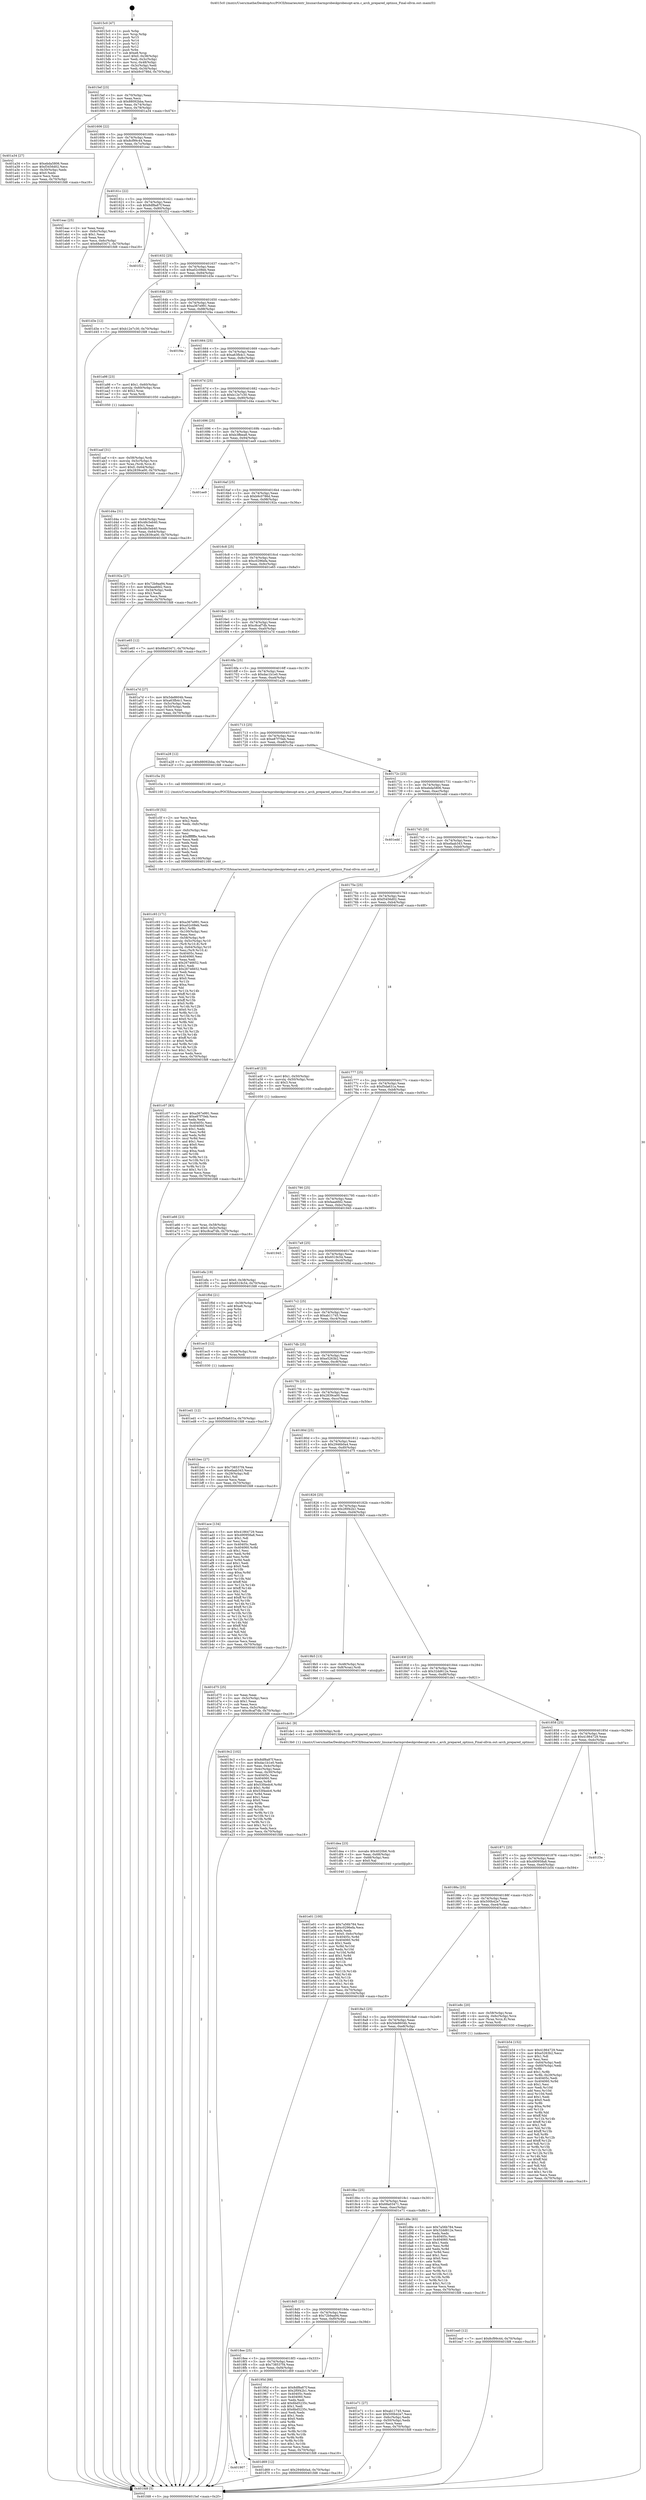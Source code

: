 digraph "0x4015c0" {
  label = "0x4015c0 (/mnt/c/Users/mathe/Desktop/tcc/POCII/binaries/extr_linuxarcharmprobeskprobesopt-arm.c_arch_prepared_optinsn_Final-ollvm.out::main(0))"
  labelloc = "t"
  node[shape=record]

  Entry [label="",width=0.3,height=0.3,shape=circle,fillcolor=black,style=filled]
  "0x4015ef" [label="{
     0x4015ef [23]\l
     | [instrs]\l
     &nbsp;&nbsp;0x4015ef \<+3\>: mov -0x70(%rbp),%eax\l
     &nbsp;&nbsp;0x4015f2 \<+2\>: mov %eax,%ecx\l
     &nbsp;&nbsp;0x4015f4 \<+6\>: sub $0x88092bba,%ecx\l
     &nbsp;&nbsp;0x4015fa \<+3\>: mov %eax,-0x74(%rbp)\l
     &nbsp;&nbsp;0x4015fd \<+3\>: mov %ecx,-0x78(%rbp)\l
     &nbsp;&nbsp;0x401600 \<+6\>: je 0000000000401a34 \<main+0x474\>\l
  }"]
  "0x401a34" [label="{
     0x401a34 [27]\l
     | [instrs]\l
     &nbsp;&nbsp;0x401a34 \<+5\>: mov $0xebda5806,%eax\l
     &nbsp;&nbsp;0x401a39 \<+5\>: mov $0xf3456d02,%ecx\l
     &nbsp;&nbsp;0x401a3e \<+3\>: mov -0x30(%rbp),%edx\l
     &nbsp;&nbsp;0x401a41 \<+3\>: cmp $0x0,%edx\l
     &nbsp;&nbsp;0x401a44 \<+3\>: cmove %ecx,%eax\l
     &nbsp;&nbsp;0x401a47 \<+3\>: mov %eax,-0x70(%rbp)\l
     &nbsp;&nbsp;0x401a4a \<+5\>: jmp 0000000000401fd8 \<main+0xa18\>\l
  }"]
  "0x401606" [label="{
     0x401606 [22]\l
     | [instrs]\l
     &nbsp;&nbsp;0x401606 \<+5\>: jmp 000000000040160b \<main+0x4b\>\l
     &nbsp;&nbsp;0x40160b \<+3\>: mov -0x74(%rbp),%eax\l
     &nbsp;&nbsp;0x40160e \<+5\>: sub $0x8cf99c44,%eax\l
     &nbsp;&nbsp;0x401613 \<+3\>: mov %eax,-0x7c(%rbp)\l
     &nbsp;&nbsp;0x401616 \<+6\>: je 0000000000401eac \<main+0x8ec\>\l
  }"]
  Exit [label="",width=0.3,height=0.3,shape=circle,fillcolor=black,style=filled,peripheries=2]
  "0x401eac" [label="{
     0x401eac [25]\l
     | [instrs]\l
     &nbsp;&nbsp;0x401eac \<+2\>: xor %eax,%eax\l
     &nbsp;&nbsp;0x401eae \<+3\>: mov -0x6c(%rbp),%ecx\l
     &nbsp;&nbsp;0x401eb1 \<+3\>: sub $0x1,%eax\l
     &nbsp;&nbsp;0x401eb4 \<+2\>: sub %eax,%ecx\l
     &nbsp;&nbsp;0x401eb6 \<+3\>: mov %ecx,-0x6c(%rbp)\l
     &nbsp;&nbsp;0x401eb9 \<+7\>: movl $0x68a03471,-0x70(%rbp)\l
     &nbsp;&nbsp;0x401ec0 \<+5\>: jmp 0000000000401fd8 \<main+0xa18\>\l
  }"]
  "0x40161c" [label="{
     0x40161c [22]\l
     | [instrs]\l
     &nbsp;&nbsp;0x40161c \<+5\>: jmp 0000000000401621 \<main+0x61\>\l
     &nbsp;&nbsp;0x401621 \<+3\>: mov -0x74(%rbp),%eax\l
     &nbsp;&nbsp;0x401624 \<+5\>: sub $0x8df8a87f,%eax\l
     &nbsp;&nbsp;0x401629 \<+3\>: mov %eax,-0x80(%rbp)\l
     &nbsp;&nbsp;0x40162c \<+6\>: je 0000000000401f22 \<main+0x962\>\l
  }"]
  "0x401ed1" [label="{
     0x401ed1 [12]\l
     | [instrs]\l
     &nbsp;&nbsp;0x401ed1 \<+7\>: movl $0xf5da631a,-0x70(%rbp)\l
     &nbsp;&nbsp;0x401ed8 \<+5\>: jmp 0000000000401fd8 \<main+0xa18\>\l
  }"]
  "0x401f22" [label="{
     0x401f22\l
  }", style=dashed]
  "0x401632" [label="{
     0x401632 [25]\l
     | [instrs]\l
     &nbsp;&nbsp;0x401632 \<+5\>: jmp 0000000000401637 \<main+0x77\>\l
     &nbsp;&nbsp;0x401637 \<+3\>: mov -0x74(%rbp),%eax\l
     &nbsp;&nbsp;0x40163a \<+5\>: sub $0xa02c08eb,%eax\l
     &nbsp;&nbsp;0x40163f \<+6\>: mov %eax,-0x84(%rbp)\l
     &nbsp;&nbsp;0x401645 \<+6\>: je 0000000000401d3e \<main+0x77e\>\l
  }"]
  "0x401ea0" [label="{
     0x401ea0 [12]\l
     | [instrs]\l
     &nbsp;&nbsp;0x401ea0 \<+7\>: movl $0x8cf99c44,-0x70(%rbp)\l
     &nbsp;&nbsp;0x401ea7 \<+5\>: jmp 0000000000401fd8 \<main+0xa18\>\l
  }"]
  "0x401d3e" [label="{
     0x401d3e [12]\l
     | [instrs]\l
     &nbsp;&nbsp;0x401d3e \<+7\>: movl $0xb12e7c30,-0x70(%rbp)\l
     &nbsp;&nbsp;0x401d45 \<+5\>: jmp 0000000000401fd8 \<main+0xa18\>\l
  }"]
  "0x40164b" [label="{
     0x40164b [25]\l
     | [instrs]\l
     &nbsp;&nbsp;0x40164b \<+5\>: jmp 0000000000401650 \<main+0x90\>\l
     &nbsp;&nbsp;0x401650 \<+3\>: mov -0x74(%rbp),%eax\l
     &nbsp;&nbsp;0x401653 \<+5\>: sub $0xa367e991,%eax\l
     &nbsp;&nbsp;0x401658 \<+6\>: mov %eax,-0x88(%rbp)\l
     &nbsp;&nbsp;0x40165e \<+6\>: je 0000000000401f4a \<main+0x98a\>\l
  }"]
  "0x401e01" [label="{
     0x401e01 [100]\l
     | [instrs]\l
     &nbsp;&nbsp;0x401e01 \<+5\>: mov $0x7a56b784,%esi\l
     &nbsp;&nbsp;0x401e06 \<+5\>: mov $0xc0296efa,%ecx\l
     &nbsp;&nbsp;0x401e0b \<+2\>: xor %edx,%edx\l
     &nbsp;&nbsp;0x401e0d \<+7\>: movl $0x0,-0x6c(%rbp)\l
     &nbsp;&nbsp;0x401e14 \<+8\>: mov 0x40405c,%r8d\l
     &nbsp;&nbsp;0x401e1c \<+8\>: mov 0x404060,%r9d\l
     &nbsp;&nbsp;0x401e24 \<+3\>: sub $0x1,%edx\l
     &nbsp;&nbsp;0x401e27 \<+3\>: mov %r8d,%r10d\l
     &nbsp;&nbsp;0x401e2a \<+3\>: add %edx,%r10d\l
     &nbsp;&nbsp;0x401e2d \<+4\>: imul %r10d,%r8d\l
     &nbsp;&nbsp;0x401e31 \<+4\>: and $0x1,%r8d\l
     &nbsp;&nbsp;0x401e35 \<+4\>: cmp $0x0,%r8d\l
     &nbsp;&nbsp;0x401e39 \<+4\>: sete %r11b\l
     &nbsp;&nbsp;0x401e3d \<+4\>: cmp $0xa,%r9d\l
     &nbsp;&nbsp;0x401e41 \<+3\>: setl %bl\l
     &nbsp;&nbsp;0x401e44 \<+3\>: mov %r11b,%r14b\l
     &nbsp;&nbsp;0x401e47 \<+3\>: and %bl,%r14b\l
     &nbsp;&nbsp;0x401e4a \<+3\>: xor %bl,%r11b\l
     &nbsp;&nbsp;0x401e4d \<+3\>: or %r11b,%r14b\l
     &nbsp;&nbsp;0x401e50 \<+4\>: test $0x1,%r14b\l
     &nbsp;&nbsp;0x401e54 \<+3\>: cmovne %ecx,%esi\l
     &nbsp;&nbsp;0x401e57 \<+3\>: mov %esi,-0x70(%rbp)\l
     &nbsp;&nbsp;0x401e5a \<+6\>: mov %eax,-0x104(%rbp)\l
     &nbsp;&nbsp;0x401e60 \<+5\>: jmp 0000000000401fd8 \<main+0xa18\>\l
  }"]
  "0x401f4a" [label="{
     0x401f4a\l
  }", style=dashed]
  "0x401664" [label="{
     0x401664 [25]\l
     | [instrs]\l
     &nbsp;&nbsp;0x401664 \<+5\>: jmp 0000000000401669 \<main+0xa9\>\l
     &nbsp;&nbsp;0x401669 \<+3\>: mov -0x74(%rbp),%eax\l
     &nbsp;&nbsp;0x40166c \<+5\>: sub $0xa63fb4c1,%eax\l
     &nbsp;&nbsp;0x401671 \<+6\>: mov %eax,-0x8c(%rbp)\l
     &nbsp;&nbsp;0x401677 \<+6\>: je 0000000000401a98 \<main+0x4d8\>\l
  }"]
  "0x401dea" [label="{
     0x401dea [23]\l
     | [instrs]\l
     &nbsp;&nbsp;0x401dea \<+10\>: movabs $0x4020b6,%rdi\l
     &nbsp;&nbsp;0x401df4 \<+3\>: mov %eax,-0x68(%rbp)\l
     &nbsp;&nbsp;0x401df7 \<+3\>: mov -0x68(%rbp),%esi\l
     &nbsp;&nbsp;0x401dfa \<+2\>: mov $0x0,%al\l
     &nbsp;&nbsp;0x401dfc \<+5\>: call 0000000000401040 \<printf@plt\>\l
     | [calls]\l
     &nbsp;&nbsp;0x401040 \{1\} (unknown)\l
  }"]
  "0x401a98" [label="{
     0x401a98 [23]\l
     | [instrs]\l
     &nbsp;&nbsp;0x401a98 \<+7\>: movl $0x1,-0x60(%rbp)\l
     &nbsp;&nbsp;0x401a9f \<+4\>: movslq -0x60(%rbp),%rax\l
     &nbsp;&nbsp;0x401aa3 \<+4\>: shl $0x2,%rax\l
     &nbsp;&nbsp;0x401aa7 \<+3\>: mov %rax,%rdi\l
     &nbsp;&nbsp;0x401aaa \<+5\>: call 0000000000401050 \<malloc@plt\>\l
     | [calls]\l
     &nbsp;&nbsp;0x401050 \{1\} (unknown)\l
  }"]
  "0x40167d" [label="{
     0x40167d [25]\l
     | [instrs]\l
     &nbsp;&nbsp;0x40167d \<+5\>: jmp 0000000000401682 \<main+0xc2\>\l
     &nbsp;&nbsp;0x401682 \<+3\>: mov -0x74(%rbp),%eax\l
     &nbsp;&nbsp;0x401685 \<+5\>: sub $0xb12e7c30,%eax\l
     &nbsp;&nbsp;0x40168a \<+6\>: mov %eax,-0x90(%rbp)\l
     &nbsp;&nbsp;0x401690 \<+6\>: je 0000000000401d4a \<main+0x78a\>\l
  }"]
  "0x401907" [label="{
     0x401907\l
  }", style=dashed]
  "0x401d4a" [label="{
     0x401d4a [31]\l
     | [instrs]\l
     &nbsp;&nbsp;0x401d4a \<+3\>: mov -0x64(%rbp),%eax\l
     &nbsp;&nbsp;0x401d4d \<+5\>: add $0x48c5eb40,%eax\l
     &nbsp;&nbsp;0x401d52 \<+3\>: add $0x1,%eax\l
     &nbsp;&nbsp;0x401d55 \<+5\>: sub $0x48c5eb40,%eax\l
     &nbsp;&nbsp;0x401d5a \<+3\>: mov %eax,-0x64(%rbp)\l
     &nbsp;&nbsp;0x401d5d \<+7\>: movl $0x2839ca00,-0x70(%rbp)\l
     &nbsp;&nbsp;0x401d64 \<+5\>: jmp 0000000000401fd8 \<main+0xa18\>\l
  }"]
  "0x401696" [label="{
     0x401696 [25]\l
     | [instrs]\l
     &nbsp;&nbsp;0x401696 \<+5\>: jmp 000000000040169b \<main+0xdb\>\l
     &nbsp;&nbsp;0x40169b \<+3\>: mov -0x74(%rbp),%eax\l
     &nbsp;&nbsp;0x40169e \<+5\>: sub $0xb3ffeea6,%eax\l
     &nbsp;&nbsp;0x4016a3 \<+6\>: mov %eax,-0x94(%rbp)\l
     &nbsp;&nbsp;0x4016a9 \<+6\>: je 0000000000401ee9 \<main+0x929\>\l
  }"]
  "0x401d69" [label="{
     0x401d69 [12]\l
     | [instrs]\l
     &nbsp;&nbsp;0x401d69 \<+7\>: movl $0x2946b0a4,-0x70(%rbp)\l
     &nbsp;&nbsp;0x401d70 \<+5\>: jmp 0000000000401fd8 \<main+0xa18\>\l
  }"]
  "0x401ee9" [label="{
     0x401ee9\l
  }", style=dashed]
  "0x4016af" [label="{
     0x4016af [25]\l
     | [instrs]\l
     &nbsp;&nbsp;0x4016af \<+5\>: jmp 00000000004016b4 \<main+0xf4\>\l
     &nbsp;&nbsp;0x4016b4 \<+3\>: mov -0x74(%rbp),%eax\l
     &nbsp;&nbsp;0x4016b7 \<+5\>: sub $0xb9c0786d,%eax\l
     &nbsp;&nbsp;0x4016bc \<+6\>: mov %eax,-0x98(%rbp)\l
     &nbsp;&nbsp;0x4016c2 \<+6\>: je 000000000040192a \<main+0x36a\>\l
  }"]
  "0x401c93" [label="{
     0x401c93 [171]\l
     | [instrs]\l
     &nbsp;&nbsp;0x401c93 \<+5\>: mov $0xa367e991,%ecx\l
     &nbsp;&nbsp;0x401c98 \<+5\>: mov $0xa02c08eb,%edx\l
     &nbsp;&nbsp;0x401c9d \<+3\>: mov $0x1,%r8b\l
     &nbsp;&nbsp;0x401ca0 \<+6\>: mov -0x100(%rbp),%esi\l
     &nbsp;&nbsp;0x401ca6 \<+3\>: imul %eax,%esi\l
     &nbsp;&nbsp;0x401ca9 \<+4\>: mov -0x58(%rbp),%r9\l
     &nbsp;&nbsp;0x401cad \<+4\>: movslq -0x5c(%rbp),%r10\l
     &nbsp;&nbsp;0x401cb1 \<+4\>: mov (%r9,%r10,8),%r9\l
     &nbsp;&nbsp;0x401cb5 \<+4\>: movslq -0x64(%rbp),%r10\l
     &nbsp;&nbsp;0x401cb9 \<+4\>: mov %esi,(%r9,%r10,4)\l
     &nbsp;&nbsp;0x401cbd \<+7\>: mov 0x40405c,%eax\l
     &nbsp;&nbsp;0x401cc4 \<+7\>: mov 0x404060,%esi\l
     &nbsp;&nbsp;0x401ccb \<+2\>: mov %eax,%edi\l
     &nbsp;&nbsp;0x401ccd \<+6\>: sub $0x26746652,%edi\l
     &nbsp;&nbsp;0x401cd3 \<+3\>: sub $0x1,%edi\l
     &nbsp;&nbsp;0x401cd6 \<+6\>: add $0x26746652,%edi\l
     &nbsp;&nbsp;0x401cdc \<+3\>: imul %edi,%eax\l
     &nbsp;&nbsp;0x401cdf \<+3\>: and $0x1,%eax\l
     &nbsp;&nbsp;0x401ce2 \<+3\>: cmp $0x0,%eax\l
     &nbsp;&nbsp;0x401ce5 \<+4\>: sete %r11b\l
     &nbsp;&nbsp;0x401ce9 \<+3\>: cmp $0xa,%esi\l
     &nbsp;&nbsp;0x401cec \<+3\>: setl %bl\l
     &nbsp;&nbsp;0x401cef \<+3\>: mov %r11b,%r14b\l
     &nbsp;&nbsp;0x401cf2 \<+4\>: xor $0xff,%r14b\l
     &nbsp;&nbsp;0x401cf6 \<+3\>: mov %bl,%r15b\l
     &nbsp;&nbsp;0x401cf9 \<+4\>: xor $0xff,%r15b\l
     &nbsp;&nbsp;0x401cfd \<+4\>: xor $0x0,%r8b\l
     &nbsp;&nbsp;0x401d01 \<+3\>: mov %r14b,%r12b\l
     &nbsp;&nbsp;0x401d04 \<+4\>: and $0x0,%r12b\l
     &nbsp;&nbsp;0x401d08 \<+3\>: and %r8b,%r11b\l
     &nbsp;&nbsp;0x401d0b \<+3\>: mov %r15b,%r13b\l
     &nbsp;&nbsp;0x401d0e \<+4\>: and $0x0,%r13b\l
     &nbsp;&nbsp;0x401d12 \<+3\>: and %r8b,%bl\l
     &nbsp;&nbsp;0x401d15 \<+3\>: or %r11b,%r12b\l
     &nbsp;&nbsp;0x401d18 \<+3\>: or %bl,%r13b\l
     &nbsp;&nbsp;0x401d1b \<+3\>: xor %r13b,%r12b\l
     &nbsp;&nbsp;0x401d1e \<+3\>: or %r15b,%r14b\l
     &nbsp;&nbsp;0x401d21 \<+4\>: xor $0xff,%r14b\l
     &nbsp;&nbsp;0x401d25 \<+4\>: or $0x0,%r8b\l
     &nbsp;&nbsp;0x401d29 \<+3\>: and %r8b,%r14b\l
     &nbsp;&nbsp;0x401d2c \<+3\>: or %r14b,%r12b\l
     &nbsp;&nbsp;0x401d2f \<+4\>: test $0x1,%r12b\l
     &nbsp;&nbsp;0x401d33 \<+3\>: cmovne %edx,%ecx\l
     &nbsp;&nbsp;0x401d36 \<+3\>: mov %ecx,-0x70(%rbp)\l
     &nbsp;&nbsp;0x401d39 \<+5\>: jmp 0000000000401fd8 \<main+0xa18\>\l
  }"]
  "0x40192a" [label="{
     0x40192a [27]\l
     | [instrs]\l
     &nbsp;&nbsp;0x40192a \<+5\>: mov $0x72b9aa94,%eax\l
     &nbsp;&nbsp;0x40192f \<+5\>: mov $0xfaaa6fd2,%ecx\l
     &nbsp;&nbsp;0x401934 \<+3\>: mov -0x34(%rbp),%edx\l
     &nbsp;&nbsp;0x401937 \<+3\>: cmp $0x2,%edx\l
     &nbsp;&nbsp;0x40193a \<+3\>: cmovne %ecx,%eax\l
     &nbsp;&nbsp;0x40193d \<+3\>: mov %eax,-0x70(%rbp)\l
     &nbsp;&nbsp;0x401940 \<+5\>: jmp 0000000000401fd8 \<main+0xa18\>\l
  }"]
  "0x4016c8" [label="{
     0x4016c8 [25]\l
     | [instrs]\l
     &nbsp;&nbsp;0x4016c8 \<+5\>: jmp 00000000004016cd \<main+0x10d\>\l
     &nbsp;&nbsp;0x4016cd \<+3\>: mov -0x74(%rbp),%eax\l
     &nbsp;&nbsp;0x4016d0 \<+5\>: sub $0xc0296efa,%eax\l
     &nbsp;&nbsp;0x4016d5 \<+6\>: mov %eax,-0x9c(%rbp)\l
     &nbsp;&nbsp;0x4016db \<+6\>: je 0000000000401e65 \<main+0x8a5\>\l
  }"]
  "0x401fd8" [label="{
     0x401fd8 [5]\l
     | [instrs]\l
     &nbsp;&nbsp;0x401fd8 \<+5\>: jmp 00000000004015ef \<main+0x2f\>\l
  }"]
  "0x4015c0" [label="{
     0x4015c0 [47]\l
     | [instrs]\l
     &nbsp;&nbsp;0x4015c0 \<+1\>: push %rbp\l
     &nbsp;&nbsp;0x4015c1 \<+3\>: mov %rsp,%rbp\l
     &nbsp;&nbsp;0x4015c4 \<+2\>: push %r15\l
     &nbsp;&nbsp;0x4015c6 \<+2\>: push %r14\l
     &nbsp;&nbsp;0x4015c8 \<+2\>: push %r13\l
     &nbsp;&nbsp;0x4015ca \<+2\>: push %r12\l
     &nbsp;&nbsp;0x4015cc \<+1\>: push %rbx\l
     &nbsp;&nbsp;0x4015cd \<+7\>: sub $0xe8,%rsp\l
     &nbsp;&nbsp;0x4015d4 \<+7\>: movl $0x0,-0x38(%rbp)\l
     &nbsp;&nbsp;0x4015db \<+3\>: mov %edi,-0x3c(%rbp)\l
     &nbsp;&nbsp;0x4015de \<+4\>: mov %rsi,-0x48(%rbp)\l
     &nbsp;&nbsp;0x4015e2 \<+3\>: mov -0x3c(%rbp),%edi\l
     &nbsp;&nbsp;0x4015e5 \<+3\>: mov %edi,-0x34(%rbp)\l
     &nbsp;&nbsp;0x4015e8 \<+7\>: movl $0xb9c0786d,-0x70(%rbp)\l
  }"]
  "0x401c5f" [label="{
     0x401c5f [52]\l
     | [instrs]\l
     &nbsp;&nbsp;0x401c5f \<+2\>: xor %ecx,%ecx\l
     &nbsp;&nbsp;0x401c61 \<+5\>: mov $0x2,%edx\l
     &nbsp;&nbsp;0x401c66 \<+6\>: mov %edx,-0xfc(%rbp)\l
     &nbsp;&nbsp;0x401c6c \<+1\>: cltd\l
     &nbsp;&nbsp;0x401c6d \<+6\>: mov -0xfc(%rbp),%esi\l
     &nbsp;&nbsp;0x401c73 \<+2\>: idiv %esi\l
     &nbsp;&nbsp;0x401c75 \<+6\>: imul $0xfffffffe,%edx,%edx\l
     &nbsp;&nbsp;0x401c7b \<+2\>: mov %ecx,%edi\l
     &nbsp;&nbsp;0x401c7d \<+2\>: sub %edx,%edi\l
     &nbsp;&nbsp;0x401c7f \<+2\>: mov %ecx,%edx\l
     &nbsp;&nbsp;0x401c81 \<+3\>: sub $0x1,%edx\l
     &nbsp;&nbsp;0x401c84 \<+2\>: add %edx,%edi\l
     &nbsp;&nbsp;0x401c86 \<+2\>: sub %edi,%ecx\l
     &nbsp;&nbsp;0x401c88 \<+6\>: mov %ecx,-0x100(%rbp)\l
     &nbsp;&nbsp;0x401c8e \<+5\>: call 0000000000401160 \<next_i\>\l
     | [calls]\l
     &nbsp;&nbsp;0x401160 \{1\} (/mnt/c/Users/mathe/Desktop/tcc/POCII/binaries/extr_linuxarcharmprobeskprobesopt-arm.c_arch_prepared_optinsn_Final-ollvm.out::next_i)\l
  }"]
  "0x401e65" [label="{
     0x401e65 [12]\l
     | [instrs]\l
     &nbsp;&nbsp;0x401e65 \<+7\>: movl $0x68a03471,-0x70(%rbp)\l
     &nbsp;&nbsp;0x401e6c \<+5\>: jmp 0000000000401fd8 \<main+0xa18\>\l
  }"]
  "0x4016e1" [label="{
     0x4016e1 [25]\l
     | [instrs]\l
     &nbsp;&nbsp;0x4016e1 \<+5\>: jmp 00000000004016e6 \<main+0x126\>\l
     &nbsp;&nbsp;0x4016e6 \<+3\>: mov -0x74(%rbp),%eax\l
     &nbsp;&nbsp;0x4016e9 \<+5\>: sub $0xc8caf7db,%eax\l
     &nbsp;&nbsp;0x4016ee \<+6\>: mov %eax,-0xa0(%rbp)\l
     &nbsp;&nbsp;0x4016f4 \<+6\>: je 0000000000401a7d \<main+0x4bd\>\l
  }"]
  "0x401aaf" [label="{
     0x401aaf [31]\l
     | [instrs]\l
     &nbsp;&nbsp;0x401aaf \<+4\>: mov -0x58(%rbp),%rdi\l
     &nbsp;&nbsp;0x401ab3 \<+4\>: movslq -0x5c(%rbp),%rcx\l
     &nbsp;&nbsp;0x401ab7 \<+4\>: mov %rax,(%rdi,%rcx,8)\l
     &nbsp;&nbsp;0x401abb \<+7\>: movl $0x0,-0x64(%rbp)\l
     &nbsp;&nbsp;0x401ac2 \<+7\>: movl $0x2839ca00,-0x70(%rbp)\l
     &nbsp;&nbsp;0x401ac9 \<+5\>: jmp 0000000000401fd8 \<main+0xa18\>\l
  }"]
  "0x401a7d" [label="{
     0x401a7d [27]\l
     | [instrs]\l
     &nbsp;&nbsp;0x401a7d \<+5\>: mov $0x5de8604b,%eax\l
     &nbsp;&nbsp;0x401a82 \<+5\>: mov $0xa63fb4c1,%ecx\l
     &nbsp;&nbsp;0x401a87 \<+3\>: mov -0x5c(%rbp),%edx\l
     &nbsp;&nbsp;0x401a8a \<+3\>: cmp -0x50(%rbp),%edx\l
     &nbsp;&nbsp;0x401a8d \<+3\>: cmovl %ecx,%eax\l
     &nbsp;&nbsp;0x401a90 \<+3\>: mov %eax,-0x70(%rbp)\l
     &nbsp;&nbsp;0x401a93 \<+5\>: jmp 0000000000401fd8 \<main+0xa18\>\l
  }"]
  "0x4016fa" [label="{
     0x4016fa [25]\l
     | [instrs]\l
     &nbsp;&nbsp;0x4016fa \<+5\>: jmp 00000000004016ff \<main+0x13f\>\l
     &nbsp;&nbsp;0x4016ff \<+3\>: mov -0x74(%rbp),%eax\l
     &nbsp;&nbsp;0x401702 \<+5\>: sub $0xdac1b1e0,%eax\l
     &nbsp;&nbsp;0x401707 \<+6\>: mov %eax,-0xa4(%rbp)\l
     &nbsp;&nbsp;0x40170d \<+6\>: je 0000000000401a28 \<main+0x468\>\l
  }"]
  "0x401a66" [label="{
     0x401a66 [23]\l
     | [instrs]\l
     &nbsp;&nbsp;0x401a66 \<+4\>: mov %rax,-0x58(%rbp)\l
     &nbsp;&nbsp;0x401a6a \<+7\>: movl $0x0,-0x5c(%rbp)\l
     &nbsp;&nbsp;0x401a71 \<+7\>: movl $0xc8caf7db,-0x70(%rbp)\l
     &nbsp;&nbsp;0x401a78 \<+5\>: jmp 0000000000401fd8 \<main+0xa18\>\l
  }"]
  "0x401a28" [label="{
     0x401a28 [12]\l
     | [instrs]\l
     &nbsp;&nbsp;0x401a28 \<+7\>: movl $0x88092bba,-0x70(%rbp)\l
     &nbsp;&nbsp;0x401a2f \<+5\>: jmp 0000000000401fd8 \<main+0xa18\>\l
  }"]
  "0x401713" [label="{
     0x401713 [25]\l
     | [instrs]\l
     &nbsp;&nbsp;0x401713 \<+5\>: jmp 0000000000401718 \<main+0x158\>\l
     &nbsp;&nbsp;0x401718 \<+3\>: mov -0x74(%rbp),%eax\l
     &nbsp;&nbsp;0x40171b \<+5\>: sub $0xe87f70eb,%eax\l
     &nbsp;&nbsp;0x401720 \<+6\>: mov %eax,-0xa8(%rbp)\l
     &nbsp;&nbsp;0x401726 \<+6\>: je 0000000000401c5a \<main+0x69a\>\l
  }"]
  "0x4019c2" [label="{
     0x4019c2 [102]\l
     | [instrs]\l
     &nbsp;&nbsp;0x4019c2 \<+5\>: mov $0x8df8a87f,%ecx\l
     &nbsp;&nbsp;0x4019c7 \<+5\>: mov $0xdac1b1e0,%edx\l
     &nbsp;&nbsp;0x4019cc \<+3\>: mov %eax,-0x4c(%rbp)\l
     &nbsp;&nbsp;0x4019cf \<+3\>: mov -0x4c(%rbp),%eax\l
     &nbsp;&nbsp;0x4019d2 \<+3\>: mov %eax,-0x30(%rbp)\l
     &nbsp;&nbsp;0x4019d5 \<+7\>: mov 0x40405c,%eax\l
     &nbsp;&nbsp;0x4019dc \<+7\>: mov 0x404060,%esi\l
     &nbsp;&nbsp;0x4019e3 \<+3\>: mov %eax,%r8d\l
     &nbsp;&nbsp;0x4019e6 \<+7\>: add $0x53f4edc6,%r8d\l
     &nbsp;&nbsp;0x4019ed \<+4\>: sub $0x1,%r8d\l
     &nbsp;&nbsp;0x4019f1 \<+7\>: sub $0x53f4edc6,%r8d\l
     &nbsp;&nbsp;0x4019f8 \<+4\>: imul %r8d,%eax\l
     &nbsp;&nbsp;0x4019fc \<+3\>: and $0x1,%eax\l
     &nbsp;&nbsp;0x4019ff \<+3\>: cmp $0x0,%eax\l
     &nbsp;&nbsp;0x401a02 \<+4\>: sete %r9b\l
     &nbsp;&nbsp;0x401a06 \<+3\>: cmp $0xa,%esi\l
     &nbsp;&nbsp;0x401a09 \<+4\>: setl %r10b\l
     &nbsp;&nbsp;0x401a0d \<+3\>: mov %r9b,%r11b\l
     &nbsp;&nbsp;0x401a10 \<+3\>: and %r10b,%r11b\l
     &nbsp;&nbsp;0x401a13 \<+3\>: xor %r10b,%r9b\l
     &nbsp;&nbsp;0x401a16 \<+3\>: or %r9b,%r11b\l
     &nbsp;&nbsp;0x401a19 \<+4\>: test $0x1,%r11b\l
     &nbsp;&nbsp;0x401a1d \<+3\>: cmovne %edx,%ecx\l
     &nbsp;&nbsp;0x401a20 \<+3\>: mov %ecx,-0x70(%rbp)\l
     &nbsp;&nbsp;0x401a23 \<+5\>: jmp 0000000000401fd8 \<main+0xa18\>\l
  }"]
  "0x401c5a" [label="{
     0x401c5a [5]\l
     | [instrs]\l
     &nbsp;&nbsp;0x401c5a \<+5\>: call 0000000000401160 \<next_i\>\l
     | [calls]\l
     &nbsp;&nbsp;0x401160 \{1\} (/mnt/c/Users/mathe/Desktop/tcc/POCII/binaries/extr_linuxarcharmprobeskprobesopt-arm.c_arch_prepared_optinsn_Final-ollvm.out::next_i)\l
  }"]
  "0x40172c" [label="{
     0x40172c [25]\l
     | [instrs]\l
     &nbsp;&nbsp;0x40172c \<+5\>: jmp 0000000000401731 \<main+0x171\>\l
     &nbsp;&nbsp;0x401731 \<+3\>: mov -0x74(%rbp),%eax\l
     &nbsp;&nbsp;0x401734 \<+5\>: sub $0xebda5806,%eax\l
     &nbsp;&nbsp;0x401739 \<+6\>: mov %eax,-0xac(%rbp)\l
     &nbsp;&nbsp;0x40173f \<+6\>: je 0000000000401edd \<main+0x91d\>\l
  }"]
  "0x4018ee" [label="{
     0x4018ee [25]\l
     | [instrs]\l
     &nbsp;&nbsp;0x4018ee \<+5\>: jmp 00000000004018f3 \<main+0x333\>\l
     &nbsp;&nbsp;0x4018f3 \<+3\>: mov -0x74(%rbp),%eax\l
     &nbsp;&nbsp;0x4018f6 \<+5\>: sub $0x738537f4,%eax\l
     &nbsp;&nbsp;0x4018fb \<+6\>: mov %eax,-0xf4(%rbp)\l
     &nbsp;&nbsp;0x401901 \<+6\>: je 0000000000401d69 \<main+0x7a9\>\l
  }"]
  "0x401edd" [label="{
     0x401edd\l
  }", style=dashed]
  "0x401745" [label="{
     0x401745 [25]\l
     | [instrs]\l
     &nbsp;&nbsp;0x401745 \<+5\>: jmp 000000000040174a \<main+0x18a\>\l
     &nbsp;&nbsp;0x40174a \<+3\>: mov -0x74(%rbp),%eax\l
     &nbsp;&nbsp;0x40174d \<+5\>: sub $0xefaab343,%eax\l
     &nbsp;&nbsp;0x401752 \<+6\>: mov %eax,-0xb0(%rbp)\l
     &nbsp;&nbsp;0x401758 \<+6\>: je 0000000000401c07 \<main+0x647\>\l
  }"]
  "0x40195d" [label="{
     0x40195d [88]\l
     | [instrs]\l
     &nbsp;&nbsp;0x40195d \<+5\>: mov $0x8df8a87f,%eax\l
     &nbsp;&nbsp;0x401962 \<+5\>: mov $0x2f0f42b1,%ecx\l
     &nbsp;&nbsp;0x401967 \<+7\>: mov 0x40405c,%edx\l
     &nbsp;&nbsp;0x40196e \<+7\>: mov 0x404060,%esi\l
     &nbsp;&nbsp;0x401975 \<+2\>: mov %edx,%edi\l
     &nbsp;&nbsp;0x401977 \<+6\>: add $0x6bd5235c,%edi\l
     &nbsp;&nbsp;0x40197d \<+3\>: sub $0x1,%edi\l
     &nbsp;&nbsp;0x401980 \<+6\>: sub $0x6bd5235c,%edi\l
     &nbsp;&nbsp;0x401986 \<+3\>: imul %edi,%edx\l
     &nbsp;&nbsp;0x401989 \<+3\>: and $0x1,%edx\l
     &nbsp;&nbsp;0x40198c \<+3\>: cmp $0x0,%edx\l
     &nbsp;&nbsp;0x40198f \<+4\>: sete %r8b\l
     &nbsp;&nbsp;0x401993 \<+3\>: cmp $0xa,%esi\l
     &nbsp;&nbsp;0x401996 \<+4\>: setl %r9b\l
     &nbsp;&nbsp;0x40199a \<+3\>: mov %r8b,%r10b\l
     &nbsp;&nbsp;0x40199d \<+3\>: and %r9b,%r10b\l
     &nbsp;&nbsp;0x4019a0 \<+3\>: xor %r9b,%r8b\l
     &nbsp;&nbsp;0x4019a3 \<+3\>: or %r8b,%r10b\l
     &nbsp;&nbsp;0x4019a6 \<+4\>: test $0x1,%r10b\l
     &nbsp;&nbsp;0x4019aa \<+3\>: cmovne %ecx,%eax\l
     &nbsp;&nbsp;0x4019ad \<+3\>: mov %eax,-0x70(%rbp)\l
     &nbsp;&nbsp;0x4019b0 \<+5\>: jmp 0000000000401fd8 \<main+0xa18\>\l
  }"]
  "0x401c07" [label="{
     0x401c07 [83]\l
     | [instrs]\l
     &nbsp;&nbsp;0x401c07 \<+5\>: mov $0xa367e991,%eax\l
     &nbsp;&nbsp;0x401c0c \<+5\>: mov $0xe87f70eb,%ecx\l
     &nbsp;&nbsp;0x401c11 \<+2\>: xor %edx,%edx\l
     &nbsp;&nbsp;0x401c13 \<+7\>: mov 0x40405c,%esi\l
     &nbsp;&nbsp;0x401c1a \<+7\>: mov 0x404060,%edi\l
     &nbsp;&nbsp;0x401c21 \<+3\>: sub $0x1,%edx\l
     &nbsp;&nbsp;0x401c24 \<+3\>: mov %esi,%r8d\l
     &nbsp;&nbsp;0x401c27 \<+3\>: add %edx,%r8d\l
     &nbsp;&nbsp;0x401c2a \<+4\>: imul %r8d,%esi\l
     &nbsp;&nbsp;0x401c2e \<+3\>: and $0x1,%esi\l
     &nbsp;&nbsp;0x401c31 \<+3\>: cmp $0x0,%esi\l
     &nbsp;&nbsp;0x401c34 \<+4\>: sete %r9b\l
     &nbsp;&nbsp;0x401c38 \<+3\>: cmp $0xa,%edi\l
     &nbsp;&nbsp;0x401c3b \<+4\>: setl %r10b\l
     &nbsp;&nbsp;0x401c3f \<+3\>: mov %r9b,%r11b\l
     &nbsp;&nbsp;0x401c42 \<+3\>: and %r10b,%r11b\l
     &nbsp;&nbsp;0x401c45 \<+3\>: xor %r10b,%r9b\l
     &nbsp;&nbsp;0x401c48 \<+3\>: or %r9b,%r11b\l
     &nbsp;&nbsp;0x401c4b \<+4\>: test $0x1,%r11b\l
     &nbsp;&nbsp;0x401c4f \<+3\>: cmovne %ecx,%eax\l
     &nbsp;&nbsp;0x401c52 \<+3\>: mov %eax,-0x70(%rbp)\l
     &nbsp;&nbsp;0x401c55 \<+5\>: jmp 0000000000401fd8 \<main+0xa18\>\l
  }"]
  "0x40175e" [label="{
     0x40175e [25]\l
     | [instrs]\l
     &nbsp;&nbsp;0x40175e \<+5\>: jmp 0000000000401763 \<main+0x1a3\>\l
     &nbsp;&nbsp;0x401763 \<+3\>: mov -0x74(%rbp),%eax\l
     &nbsp;&nbsp;0x401766 \<+5\>: sub $0xf3456d02,%eax\l
     &nbsp;&nbsp;0x40176b \<+6\>: mov %eax,-0xb4(%rbp)\l
     &nbsp;&nbsp;0x401771 \<+6\>: je 0000000000401a4f \<main+0x48f\>\l
  }"]
  "0x4018d5" [label="{
     0x4018d5 [25]\l
     | [instrs]\l
     &nbsp;&nbsp;0x4018d5 \<+5\>: jmp 00000000004018da \<main+0x31a\>\l
     &nbsp;&nbsp;0x4018da \<+3\>: mov -0x74(%rbp),%eax\l
     &nbsp;&nbsp;0x4018dd \<+5\>: sub $0x72b9aa94,%eax\l
     &nbsp;&nbsp;0x4018e2 \<+6\>: mov %eax,-0xf0(%rbp)\l
     &nbsp;&nbsp;0x4018e8 \<+6\>: je 000000000040195d \<main+0x39d\>\l
  }"]
  "0x401a4f" [label="{
     0x401a4f [23]\l
     | [instrs]\l
     &nbsp;&nbsp;0x401a4f \<+7\>: movl $0x1,-0x50(%rbp)\l
     &nbsp;&nbsp;0x401a56 \<+4\>: movslq -0x50(%rbp),%rax\l
     &nbsp;&nbsp;0x401a5a \<+4\>: shl $0x3,%rax\l
     &nbsp;&nbsp;0x401a5e \<+3\>: mov %rax,%rdi\l
     &nbsp;&nbsp;0x401a61 \<+5\>: call 0000000000401050 \<malloc@plt\>\l
     | [calls]\l
     &nbsp;&nbsp;0x401050 \{1\} (unknown)\l
  }"]
  "0x401777" [label="{
     0x401777 [25]\l
     | [instrs]\l
     &nbsp;&nbsp;0x401777 \<+5\>: jmp 000000000040177c \<main+0x1bc\>\l
     &nbsp;&nbsp;0x40177c \<+3\>: mov -0x74(%rbp),%eax\l
     &nbsp;&nbsp;0x40177f \<+5\>: sub $0xf5da631a,%eax\l
     &nbsp;&nbsp;0x401784 \<+6\>: mov %eax,-0xb8(%rbp)\l
     &nbsp;&nbsp;0x40178a \<+6\>: je 0000000000401efa \<main+0x93a\>\l
  }"]
  "0x401e71" [label="{
     0x401e71 [27]\l
     | [instrs]\l
     &nbsp;&nbsp;0x401e71 \<+5\>: mov $0xab11745,%eax\l
     &nbsp;&nbsp;0x401e76 \<+5\>: mov $0x500b42e7,%ecx\l
     &nbsp;&nbsp;0x401e7b \<+3\>: mov -0x6c(%rbp),%edx\l
     &nbsp;&nbsp;0x401e7e \<+3\>: cmp -0x50(%rbp),%edx\l
     &nbsp;&nbsp;0x401e81 \<+3\>: cmovl %ecx,%eax\l
     &nbsp;&nbsp;0x401e84 \<+3\>: mov %eax,-0x70(%rbp)\l
     &nbsp;&nbsp;0x401e87 \<+5\>: jmp 0000000000401fd8 \<main+0xa18\>\l
  }"]
  "0x401efa" [label="{
     0x401efa [19]\l
     | [instrs]\l
     &nbsp;&nbsp;0x401efa \<+7\>: movl $0x0,-0x38(%rbp)\l
     &nbsp;&nbsp;0x401f01 \<+7\>: movl $0x6519c54,-0x70(%rbp)\l
     &nbsp;&nbsp;0x401f08 \<+5\>: jmp 0000000000401fd8 \<main+0xa18\>\l
  }"]
  "0x401790" [label="{
     0x401790 [25]\l
     | [instrs]\l
     &nbsp;&nbsp;0x401790 \<+5\>: jmp 0000000000401795 \<main+0x1d5\>\l
     &nbsp;&nbsp;0x401795 \<+3\>: mov -0x74(%rbp),%eax\l
     &nbsp;&nbsp;0x401798 \<+5\>: sub $0xfaaa6fd2,%eax\l
     &nbsp;&nbsp;0x40179d \<+6\>: mov %eax,-0xbc(%rbp)\l
     &nbsp;&nbsp;0x4017a3 \<+6\>: je 0000000000401945 \<main+0x385\>\l
  }"]
  "0x4018bc" [label="{
     0x4018bc [25]\l
     | [instrs]\l
     &nbsp;&nbsp;0x4018bc \<+5\>: jmp 00000000004018c1 \<main+0x301\>\l
     &nbsp;&nbsp;0x4018c1 \<+3\>: mov -0x74(%rbp),%eax\l
     &nbsp;&nbsp;0x4018c4 \<+5\>: sub $0x68a03471,%eax\l
     &nbsp;&nbsp;0x4018c9 \<+6\>: mov %eax,-0xec(%rbp)\l
     &nbsp;&nbsp;0x4018cf \<+6\>: je 0000000000401e71 \<main+0x8b1\>\l
  }"]
  "0x401945" [label="{
     0x401945\l
  }", style=dashed]
  "0x4017a9" [label="{
     0x4017a9 [25]\l
     | [instrs]\l
     &nbsp;&nbsp;0x4017a9 \<+5\>: jmp 00000000004017ae \<main+0x1ee\>\l
     &nbsp;&nbsp;0x4017ae \<+3\>: mov -0x74(%rbp),%eax\l
     &nbsp;&nbsp;0x4017b1 \<+5\>: sub $0x6519c54,%eax\l
     &nbsp;&nbsp;0x4017b6 \<+6\>: mov %eax,-0xc0(%rbp)\l
     &nbsp;&nbsp;0x4017bc \<+6\>: je 0000000000401f0d \<main+0x94d\>\l
  }"]
  "0x401d8e" [label="{
     0x401d8e [83]\l
     | [instrs]\l
     &nbsp;&nbsp;0x401d8e \<+5\>: mov $0x7a56b784,%eax\l
     &nbsp;&nbsp;0x401d93 \<+5\>: mov $0x32dd612e,%ecx\l
     &nbsp;&nbsp;0x401d98 \<+2\>: xor %edx,%edx\l
     &nbsp;&nbsp;0x401d9a \<+7\>: mov 0x40405c,%esi\l
     &nbsp;&nbsp;0x401da1 \<+7\>: mov 0x404060,%edi\l
     &nbsp;&nbsp;0x401da8 \<+3\>: sub $0x1,%edx\l
     &nbsp;&nbsp;0x401dab \<+3\>: mov %esi,%r8d\l
     &nbsp;&nbsp;0x401dae \<+3\>: add %edx,%r8d\l
     &nbsp;&nbsp;0x401db1 \<+4\>: imul %r8d,%esi\l
     &nbsp;&nbsp;0x401db5 \<+3\>: and $0x1,%esi\l
     &nbsp;&nbsp;0x401db8 \<+3\>: cmp $0x0,%esi\l
     &nbsp;&nbsp;0x401dbb \<+4\>: sete %r9b\l
     &nbsp;&nbsp;0x401dbf \<+3\>: cmp $0xa,%edi\l
     &nbsp;&nbsp;0x401dc2 \<+4\>: setl %r10b\l
     &nbsp;&nbsp;0x401dc6 \<+3\>: mov %r9b,%r11b\l
     &nbsp;&nbsp;0x401dc9 \<+3\>: and %r10b,%r11b\l
     &nbsp;&nbsp;0x401dcc \<+3\>: xor %r10b,%r9b\l
     &nbsp;&nbsp;0x401dcf \<+3\>: or %r9b,%r11b\l
     &nbsp;&nbsp;0x401dd2 \<+4\>: test $0x1,%r11b\l
     &nbsp;&nbsp;0x401dd6 \<+3\>: cmovne %ecx,%eax\l
     &nbsp;&nbsp;0x401dd9 \<+3\>: mov %eax,-0x70(%rbp)\l
     &nbsp;&nbsp;0x401ddc \<+5\>: jmp 0000000000401fd8 \<main+0xa18\>\l
  }"]
  "0x401f0d" [label="{
     0x401f0d [21]\l
     | [instrs]\l
     &nbsp;&nbsp;0x401f0d \<+3\>: mov -0x38(%rbp),%eax\l
     &nbsp;&nbsp;0x401f10 \<+7\>: add $0xe8,%rsp\l
     &nbsp;&nbsp;0x401f17 \<+1\>: pop %rbx\l
     &nbsp;&nbsp;0x401f18 \<+2\>: pop %r12\l
     &nbsp;&nbsp;0x401f1a \<+2\>: pop %r13\l
     &nbsp;&nbsp;0x401f1c \<+2\>: pop %r14\l
     &nbsp;&nbsp;0x401f1e \<+2\>: pop %r15\l
     &nbsp;&nbsp;0x401f20 \<+1\>: pop %rbp\l
     &nbsp;&nbsp;0x401f21 \<+1\>: ret\l
  }"]
  "0x4017c2" [label="{
     0x4017c2 [25]\l
     | [instrs]\l
     &nbsp;&nbsp;0x4017c2 \<+5\>: jmp 00000000004017c7 \<main+0x207\>\l
     &nbsp;&nbsp;0x4017c7 \<+3\>: mov -0x74(%rbp),%eax\l
     &nbsp;&nbsp;0x4017ca \<+5\>: sub $0xab11745,%eax\l
     &nbsp;&nbsp;0x4017cf \<+6\>: mov %eax,-0xc4(%rbp)\l
     &nbsp;&nbsp;0x4017d5 \<+6\>: je 0000000000401ec5 \<main+0x905\>\l
  }"]
  "0x4018a3" [label="{
     0x4018a3 [25]\l
     | [instrs]\l
     &nbsp;&nbsp;0x4018a3 \<+5\>: jmp 00000000004018a8 \<main+0x2e8\>\l
     &nbsp;&nbsp;0x4018a8 \<+3\>: mov -0x74(%rbp),%eax\l
     &nbsp;&nbsp;0x4018ab \<+5\>: sub $0x5de8604b,%eax\l
     &nbsp;&nbsp;0x4018b0 \<+6\>: mov %eax,-0xe8(%rbp)\l
     &nbsp;&nbsp;0x4018b6 \<+6\>: je 0000000000401d8e \<main+0x7ce\>\l
  }"]
  "0x401ec5" [label="{
     0x401ec5 [12]\l
     | [instrs]\l
     &nbsp;&nbsp;0x401ec5 \<+4\>: mov -0x58(%rbp),%rax\l
     &nbsp;&nbsp;0x401ec9 \<+3\>: mov %rax,%rdi\l
     &nbsp;&nbsp;0x401ecc \<+5\>: call 0000000000401030 \<free@plt\>\l
     | [calls]\l
     &nbsp;&nbsp;0x401030 \{1\} (unknown)\l
  }"]
  "0x4017db" [label="{
     0x4017db [25]\l
     | [instrs]\l
     &nbsp;&nbsp;0x4017db \<+5\>: jmp 00000000004017e0 \<main+0x220\>\l
     &nbsp;&nbsp;0x4017e0 \<+3\>: mov -0x74(%rbp),%eax\l
     &nbsp;&nbsp;0x4017e3 \<+5\>: sub $0xe5263b2,%eax\l
     &nbsp;&nbsp;0x4017e8 \<+6\>: mov %eax,-0xc8(%rbp)\l
     &nbsp;&nbsp;0x4017ee \<+6\>: je 0000000000401bec \<main+0x62c\>\l
  }"]
  "0x401e8c" [label="{
     0x401e8c [20]\l
     | [instrs]\l
     &nbsp;&nbsp;0x401e8c \<+4\>: mov -0x58(%rbp),%rax\l
     &nbsp;&nbsp;0x401e90 \<+4\>: movslq -0x6c(%rbp),%rcx\l
     &nbsp;&nbsp;0x401e94 \<+4\>: mov (%rax,%rcx,8),%rax\l
     &nbsp;&nbsp;0x401e98 \<+3\>: mov %rax,%rdi\l
     &nbsp;&nbsp;0x401e9b \<+5\>: call 0000000000401030 \<free@plt\>\l
     | [calls]\l
     &nbsp;&nbsp;0x401030 \{1\} (unknown)\l
  }"]
  "0x401bec" [label="{
     0x401bec [27]\l
     | [instrs]\l
     &nbsp;&nbsp;0x401bec \<+5\>: mov $0x738537f4,%eax\l
     &nbsp;&nbsp;0x401bf1 \<+5\>: mov $0xefaab343,%ecx\l
     &nbsp;&nbsp;0x401bf6 \<+3\>: mov -0x29(%rbp),%dl\l
     &nbsp;&nbsp;0x401bf9 \<+3\>: test $0x1,%dl\l
     &nbsp;&nbsp;0x401bfc \<+3\>: cmovne %ecx,%eax\l
     &nbsp;&nbsp;0x401bff \<+3\>: mov %eax,-0x70(%rbp)\l
     &nbsp;&nbsp;0x401c02 \<+5\>: jmp 0000000000401fd8 \<main+0xa18\>\l
  }"]
  "0x4017f4" [label="{
     0x4017f4 [25]\l
     | [instrs]\l
     &nbsp;&nbsp;0x4017f4 \<+5\>: jmp 00000000004017f9 \<main+0x239\>\l
     &nbsp;&nbsp;0x4017f9 \<+3\>: mov -0x74(%rbp),%eax\l
     &nbsp;&nbsp;0x4017fc \<+5\>: sub $0x2839ca00,%eax\l
     &nbsp;&nbsp;0x401801 \<+6\>: mov %eax,-0xcc(%rbp)\l
     &nbsp;&nbsp;0x401807 \<+6\>: je 0000000000401ace \<main+0x50e\>\l
  }"]
  "0x40188a" [label="{
     0x40188a [25]\l
     | [instrs]\l
     &nbsp;&nbsp;0x40188a \<+5\>: jmp 000000000040188f \<main+0x2cf\>\l
     &nbsp;&nbsp;0x40188f \<+3\>: mov -0x74(%rbp),%eax\l
     &nbsp;&nbsp;0x401892 \<+5\>: sub $0x500b42e7,%eax\l
     &nbsp;&nbsp;0x401897 \<+6\>: mov %eax,-0xe4(%rbp)\l
     &nbsp;&nbsp;0x40189d \<+6\>: je 0000000000401e8c \<main+0x8cc\>\l
  }"]
  "0x401ace" [label="{
     0x401ace [134]\l
     | [instrs]\l
     &nbsp;&nbsp;0x401ace \<+5\>: mov $0x41864729,%eax\l
     &nbsp;&nbsp;0x401ad3 \<+5\>: mov $0x490958a8,%ecx\l
     &nbsp;&nbsp;0x401ad8 \<+2\>: mov $0x1,%dl\l
     &nbsp;&nbsp;0x401ada \<+2\>: xor %esi,%esi\l
     &nbsp;&nbsp;0x401adc \<+7\>: mov 0x40405c,%edi\l
     &nbsp;&nbsp;0x401ae3 \<+8\>: mov 0x404060,%r8d\l
     &nbsp;&nbsp;0x401aeb \<+3\>: sub $0x1,%esi\l
     &nbsp;&nbsp;0x401aee \<+3\>: mov %edi,%r9d\l
     &nbsp;&nbsp;0x401af1 \<+3\>: add %esi,%r9d\l
     &nbsp;&nbsp;0x401af4 \<+4\>: imul %r9d,%edi\l
     &nbsp;&nbsp;0x401af8 \<+3\>: and $0x1,%edi\l
     &nbsp;&nbsp;0x401afb \<+3\>: cmp $0x0,%edi\l
     &nbsp;&nbsp;0x401afe \<+4\>: sete %r10b\l
     &nbsp;&nbsp;0x401b02 \<+4\>: cmp $0xa,%r8d\l
     &nbsp;&nbsp;0x401b06 \<+4\>: setl %r11b\l
     &nbsp;&nbsp;0x401b0a \<+3\>: mov %r10b,%bl\l
     &nbsp;&nbsp;0x401b0d \<+3\>: xor $0xff,%bl\l
     &nbsp;&nbsp;0x401b10 \<+3\>: mov %r11b,%r14b\l
     &nbsp;&nbsp;0x401b13 \<+4\>: xor $0xff,%r14b\l
     &nbsp;&nbsp;0x401b17 \<+3\>: xor $0x1,%dl\l
     &nbsp;&nbsp;0x401b1a \<+3\>: mov %bl,%r15b\l
     &nbsp;&nbsp;0x401b1d \<+4\>: and $0xff,%r15b\l
     &nbsp;&nbsp;0x401b21 \<+3\>: and %dl,%r10b\l
     &nbsp;&nbsp;0x401b24 \<+3\>: mov %r14b,%r12b\l
     &nbsp;&nbsp;0x401b27 \<+4\>: and $0xff,%r12b\l
     &nbsp;&nbsp;0x401b2b \<+3\>: and %dl,%r11b\l
     &nbsp;&nbsp;0x401b2e \<+3\>: or %r10b,%r15b\l
     &nbsp;&nbsp;0x401b31 \<+3\>: or %r11b,%r12b\l
     &nbsp;&nbsp;0x401b34 \<+3\>: xor %r12b,%r15b\l
     &nbsp;&nbsp;0x401b37 \<+3\>: or %r14b,%bl\l
     &nbsp;&nbsp;0x401b3a \<+3\>: xor $0xff,%bl\l
     &nbsp;&nbsp;0x401b3d \<+3\>: or $0x1,%dl\l
     &nbsp;&nbsp;0x401b40 \<+2\>: and %dl,%bl\l
     &nbsp;&nbsp;0x401b42 \<+3\>: or %bl,%r15b\l
     &nbsp;&nbsp;0x401b45 \<+4\>: test $0x1,%r15b\l
     &nbsp;&nbsp;0x401b49 \<+3\>: cmovne %ecx,%eax\l
     &nbsp;&nbsp;0x401b4c \<+3\>: mov %eax,-0x70(%rbp)\l
     &nbsp;&nbsp;0x401b4f \<+5\>: jmp 0000000000401fd8 \<main+0xa18\>\l
  }"]
  "0x40180d" [label="{
     0x40180d [25]\l
     | [instrs]\l
     &nbsp;&nbsp;0x40180d \<+5\>: jmp 0000000000401812 \<main+0x252\>\l
     &nbsp;&nbsp;0x401812 \<+3\>: mov -0x74(%rbp),%eax\l
     &nbsp;&nbsp;0x401815 \<+5\>: sub $0x2946b0a4,%eax\l
     &nbsp;&nbsp;0x40181a \<+6\>: mov %eax,-0xd0(%rbp)\l
     &nbsp;&nbsp;0x401820 \<+6\>: je 0000000000401d75 \<main+0x7b5\>\l
  }"]
  "0x401b54" [label="{
     0x401b54 [152]\l
     | [instrs]\l
     &nbsp;&nbsp;0x401b54 \<+5\>: mov $0x41864729,%eax\l
     &nbsp;&nbsp;0x401b59 \<+5\>: mov $0xe5263b2,%ecx\l
     &nbsp;&nbsp;0x401b5e \<+2\>: mov $0x1,%dl\l
     &nbsp;&nbsp;0x401b60 \<+2\>: xor %esi,%esi\l
     &nbsp;&nbsp;0x401b62 \<+3\>: mov -0x64(%rbp),%edi\l
     &nbsp;&nbsp;0x401b65 \<+3\>: cmp -0x60(%rbp),%edi\l
     &nbsp;&nbsp;0x401b68 \<+4\>: setl %r8b\l
     &nbsp;&nbsp;0x401b6c \<+4\>: and $0x1,%r8b\l
     &nbsp;&nbsp;0x401b70 \<+4\>: mov %r8b,-0x29(%rbp)\l
     &nbsp;&nbsp;0x401b74 \<+7\>: mov 0x40405c,%edi\l
     &nbsp;&nbsp;0x401b7b \<+8\>: mov 0x404060,%r9d\l
     &nbsp;&nbsp;0x401b83 \<+3\>: sub $0x1,%esi\l
     &nbsp;&nbsp;0x401b86 \<+3\>: mov %edi,%r10d\l
     &nbsp;&nbsp;0x401b89 \<+3\>: add %esi,%r10d\l
     &nbsp;&nbsp;0x401b8c \<+4\>: imul %r10d,%edi\l
     &nbsp;&nbsp;0x401b90 \<+3\>: and $0x1,%edi\l
     &nbsp;&nbsp;0x401b93 \<+3\>: cmp $0x0,%edi\l
     &nbsp;&nbsp;0x401b96 \<+4\>: sete %r8b\l
     &nbsp;&nbsp;0x401b9a \<+4\>: cmp $0xa,%r9d\l
     &nbsp;&nbsp;0x401b9e \<+4\>: setl %r11b\l
     &nbsp;&nbsp;0x401ba2 \<+3\>: mov %r8b,%bl\l
     &nbsp;&nbsp;0x401ba5 \<+3\>: xor $0xff,%bl\l
     &nbsp;&nbsp;0x401ba8 \<+3\>: mov %r11b,%r14b\l
     &nbsp;&nbsp;0x401bab \<+4\>: xor $0xff,%r14b\l
     &nbsp;&nbsp;0x401baf \<+3\>: xor $0x1,%dl\l
     &nbsp;&nbsp;0x401bb2 \<+3\>: mov %bl,%r15b\l
     &nbsp;&nbsp;0x401bb5 \<+4\>: and $0xff,%r15b\l
     &nbsp;&nbsp;0x401bb9 \<+3\>: and %dl,%r8b\l
     &nbsp;&nbsp;0x401bbc \<+3\>: mov %r14b,%r12b\l
     &nbsp;&nbsp;0x401bbf \<+4\>: and $0xff,%r12b\l
     &nbsp;&nbsp;0x401bc3 \<+3\>: and %dl,%r11b\l
     &nbsp;&nbsp;0x401bc6 \<+3\>: or %r8b,%r15b\l
     &nbsp;&nbsp;0x401bc9 \<+3\>: or %r11b,%r12b\l
     &nbsp;&nbsp;0x401bcc \<+3\>: xor %r12b,%r15b\l
     &nbsp;&nbsp;0x401bcf \<+3\>: or %r14b,%bl\l
     &nbsp;&nbsp;0x401bd2 \<+3\>: xor $0xff,%bl\l
     &nbsp;&nbsp;0x401bd5 \<+3\>: or $0x1,%dl\l
     &nbsp;&nbsp;0x401bd8 \<+2\>: and %dl,%bl\l
     &nbsp;&nbsp;0x401bda \<+3\>: or %bl,%r15b\l
     &nbsp;&nbsp;0x401bdd \<+4\>: test $0x1,%r15b\l
     &nbsp;&nbsp;0x401be1 \<+3\>: cmovne %ecx,%eax\l
     &nbsp;&nbsp;0x401be4 \<+3\>: mov %eax,-0x70(%rbp)\l
     &nbsp;&nbsp;0x401be7 \<+5\>: jmp 0000000000401fd8 \<main+0xa18\>\l
  }"]
  "0x401d75" [label="{
     0x401d75 [25]\l
     | [instrs]\l
     &nbsp;&nbsp;0x401d75 \<+2\>: xor %eax,%eax\l
     &nbsp;&nbsp;0x401d77 \<+3\>: mov -0x5c(%rbp),%ecx\l
     &nbsp;&nbsp;0x401d7a \<+3\>: sub $0x1,%eax\l
     &nbsp;&nbsp;0x401d7d \<+2\>: sub %eax,%ecx\l
     &nbsp;&nbsp;0x401d7f \<+3\>: mov %ecx,-0x5c(%rbp)\l
     &nbsp;&nbsp;0x401d82 \<+7\>: movl $0xc8caf7db,-0x70(%rbp)\l
     &nbsp;&nbsp;0x401d89 \<+5\>: jmp 0000000000401fd8 \<main+0xa18\>\l
  }"]
  "0x401826" [label="{
     0x401826 [25]\l
     | [instrs]\l
     &nbsp;&nbsp;0x401826 \<+5\>: jmp 000000000040182b \<main+0x26b\>\l
     &nbsp;&nbsp;0x40182b \<+3\>: mov -0x74(%rbp),%eax\l
     &nbsp;&nbsp;0x40182e \<+5\>: sub $0x2f0f42b1,%eax\l
     &nbsp;&nbsp;0x401833 \<+6\>: mov %eax,-0xd4(%rbp)\l
     &nbsp;&nbsp;0x401839 \<+6\>: je 00000000004019b5 \<main+0x3f5\>\l
  }"]
  "0x401871" [label="{
     0x401871 [25]\l
     | [instrs]\l
     &nbsp;&nbsp;0x401871 \<+5\>: jmp 0000000000401876 \<main+0x2b6\>\l
     &nbsp;&nbsp;0x401876 \<+3\>: mov -0x74(%rbp),%eax\l
     &nbsp;&nbsp;0x401879 \<+5\>: sub $0x490958a8,%eax\l
     &nbsp;&nbsp;0x40187e \<+6\>: mov %eax,-0xe0(%rbp)\l
     &nbsp;&nbsp;0x401884 \<+6\>: je 0000000000401b54 \<main+0x594\>\l
  }"]
  "0x4019b5" [label="{
     0x4019b5 [13]\l
     | [instrs]\l
     &nbsp;&nbsp;0x4019b5 \<+4\>: mov -0x48(%rbp),%rax\l
     &nbsp;&nbsp;0x4019b9 \<+4\>: mov 0x8(%rax),%rdi\l
     &nbsp;&nbsp;0x4019bd \<+5\>: call 0000000000401060 \<atoi@plt\>\l
     | [calls]\l
     &nbsp;&nbsp;0x401060 \{1\} (unknown)\l
  }"]
  "0x40183f" [label="{
     0x40183f [25]\l
     | [instrs]\l
     &nbsp;&nbsp;0x40183f \<+5\>: jmp 0000000000401844 \<main+0x284\>\l
     &nbsp;&nbsp;0x401844 \<+3\>: mov -0x74(%rbp),%eax\l
     &nbsp;&nbsp;0x401847 \<+5\>: sub $0x32dd612e,%eax\l
     &nbsp;&nbsp;0x40184c \<+6\>: mov %eax,-0xd8(%rbp)\l
     &nbsp;&nbsp;0x401852 \<+6\>: je 0000000000401de1 \<main+0x821\>\l
  }"]
  "0x401f3e" [label="{
     0x401f3e\l
  }", style=dashed]
  "0x401de1" [label="{
     0x401de1 [9]\l
     | [instrs]\l
     &nbsp;&nbsp;0x401de1 \<+4\>: mov -0x58(%rbp),%rdi\l
     &nbsp;&nbsp;0x401de5 \<+5\>: call 00000000004013b0 \<arch_prepared_optinsn\>\l
     | [calls]\l
     &nbsp;&nbsp;0x4013b0 \{1\} (/mnt/c/Users/mathe/Desktop/tcc/POCII/binaries/extr_linuxarcharmprobeskprobesopt-arm.c_arch_prepared_optinsn_Final-ollvm.out::arch_prepared_optinsn)\l
  }"]
  "0x401858" [label="{
     0x401858 [25]\l
     | [instrs]\l
     &nbsp;&nbsp;0x401858 \<+5\>: jmp 000000000040185d \<main+0x29d\>\l
     &nbsp;&nbsp;0x40185d \<+3\>: mov -0x74(%rbp),%eax\l
     &nbsp;&nbsp;0x401860 \<+5\>: sub $0x41864729,%eax\l
     &nbsp;&nbsp;0x401865 \<+6\>: mov %eax,-0xdc(%rbp)\l
     &nbsp;&nbsp;0x40186b \<+6\>: je 0000000000401f3e \<main+0x97e\>\l
  }"]
  Entry -> "0x4015c0" [label=" 1"]
  "0x4015ef" -> "0x401a34" [label=" 1"]
  "0x4015ef" -> "0x401606" [label=" 30"]
  "0x401f0d" -> Exit [label=" 1"]
  "0x401606" -> "0x401eac" [label=" 1"]
  "0x401606" -> "0x40161c" [label=" 29"]
  "0x401efa" -> "0x401fd8" [label=" 1"]
  "0x40161c" -> "0x401f22" [label=" 0"]
  "0x40161c" -> "0x401632" [label=" 29"]
  "0x401ed1" -> "0x401fd8" [label=" 1"]
  "0x401632" -> "0x401d3e" [label=" 1"]
  "0x401632" -> "0x40164b" [label=" 28"]
  "0x401ec5" -> "0x401ed1" [label=" 1"]
  "0x40164b" -> "0x401f4a" [label=" 0"]
  "0x40164b" -> "0x401664" [label=" 28"]
  "0x401eac" -> "0x401fd8" [label=" 1"]
  "0x401664" -> "0x401a98" [label=" 1"]
  "0x401664" -> "0x40167d" [label=" 27"]
  "0x401ea0" -> "0x401fd8" [label=" 1"]
  "0x40167d" -> "0x401d4a" [label=" 1"]
  "0x40167d" -> "0x401696" [label=" 26"]
  "0x401e8c" -> "0x401ea0" [label=" 1"]
  "0x401696" -> "0x401ee9" [label=" 0"]
  "0x401696" -> "0x4016af" [label=" 26"]
  "0x401e71" -> "0x401fd8" [label=" 2"]
  "0x4016af" -> "0x40192a" [label=" 1"]
  "0x4016af" -> "0x4016c8" [label=" 25"]
  "0x40192a" -> "0x401fd8" [label=" 1"]
  "0x4015c0" -> "0x4015ef" [label=" 1"]
  "0x401fd8" -> "0x4015ef" [label=" 30"]
  "0x401e01" -> "0x401fd8" [label=" 1"]
  "0x4016c8" -> "0x401e65" [label=" 1"]
  "0x4016c8" -> "0x4016e1" [label=" 24"]
  "0x401dea" -> "0x401e01" [label=" 1"]
  "0x4016e1" -> "0x401a7d" [label=" 2"]
  "0x4016e1" -> "0x4016fa" [label=" 22"]
  "0x401de1" -> "0x401dea" [label=" 1"]
  "0x4016fa" -> "0x401a28" [label=" 1"]
  "0x4016fa" -> "0x401713" [label=" 21"]
  "0x401d8e" -> "0x401fd8" [label=" 1"]
  "0x401713" -> "0x401c5a" [label=" 1"]
  "0x401713" -> "0x40172c" [label=" 20"]
  "0x401d75" -> "0x401fd8" [label=" 1"]
  "0x40172c" -> "0x401edd" [label=" 0"]
  "0x40172c" -> "0x401745" [label=" 20"]
  "0x401d69" -> "0x401fd8" [label=" 1"]
  "0x401745" -> "0x401c07" [label=" 1"]
  "0x401745" -> "0x40175e" [label=" 19"]
  "0x4018ee" -> "0x401907" [label=" 0"]
  "0x40175e" -> "0x401a4f" [label=" 1"]
  "0x40175e" -> "0x401777" [label=" 18"]
  "0x401e65" -> "0x401fd8" [label=" 1"]
  "0x401777" -> "0x401efa" [label=" 1"]
  "0x401777" -> "0x401790" [label=" 17"]
  "0x401d4a" -> "0x401fd8" [label=" 1"]
  "0x401790" -> "0x401945" [label=" 0"]
  "0x401790" -> "0x4017a9" [label=" 17"]
  "0x401c93" -> "0x401fd8" [label=" 1"]
  "0x4017a9" -> "0x401f0d" [label=" 1"]
  "0x4017a9" -> "0x4017c2" [label=" 16"]
  "0x401c5f" -> "0x401c93" [label=" 1"]
  "0x4017c2" -> "0x401ec5" [label=" 1"]
  "0x4017c2" -> "0x4017db" [label=" 15"]
  "0x401c07" -> "0x401fd8" [label=" 1"]
  "0x4017db" -> "0x401bec" [label=" 2"]
  "0x4017db" -> "0x4017f4" [label=" 13"]
  "0x401bec" -> "0x401fd8" [label=" 2"]
  "0x4017f4" -> "0x401ace" [label=" 2"]
  "0x4017f4" -> "0x40180d" [label=" 11"]
  "0x401ace" -> "0x401fd8" [label=" 2"]
  "0x40180d" -> "0x401d75" [label=" 1"]
  "0x40180d" -> "0x401826" [label=" 10"]
  "0x401aaf" -> "0x401fd8" [label=" 1"]
  "0x401826" -> "0x4019b5" [label=" 1"]
  "0x401826" -> "0x40183f" [label=" 9"]
  "0x401a7d" -> "0x401fd8" [label=" 2"]
  "0x40183f" -> "0x401de1" [label=" 1"]
  "0x40183f" -> "0x401858" [label=" 8"]
  "0x401a66" -> "0x401fd8" [label=" 1"]
  "0x401858" -> "0x401f3e" [label=" 0"]
  "0x401858" -> "0x401871" [label=" 8"]
  "0x401a98" -> "0x401aaf" [label=" 1"]
  "0x401871" -> "0x401b54" [label=" 2"]
  "0x401871" -> "0x40188a" [label=" 6"]
  "0x401b54" -> "0x401fd8" [label=" 2"]
  "0x40188a" -> "0x401e8c" [label=" 1"]
  "0x40188a" -> "0x4018a3" [label=" 5"]
  "0x401c5a" -> "0x401c5f" [label=" 1"]
  "0x4018a3" -> "0x401d8e" [label=" 1"]
  "0x4018a3" -> "0x4018bc" [label=" 4"]
  "0x401d3e" -> "0x401fd8" [label=" 1"]
  "0x4018bc" -> "0x401e71" [label=" 2"]
  "0x4018bc" -> "0x4018d5" [label=" 2"]
  "0x4018ee" -> "0x401d69" [label=" 1"]
  "0x4018d5" -> "0x40195d" [label=" 1"]
  "0x4018d5" -> "0x4018ee" [label=" 1"]
  "0x40195d" -> "0x401fd8" [label=" 1"]
  "0x4019b5" -> "0x4019c2" [label=" 1"]
  "0x4019c2" -> "0x401fd8" [label=" 1"]
  "0x401a28" -> "0x401fd8" [label=" 1"]
  "0x401a34" -> "0x401fd8" [label=" 1"]
  "0x401a4f" -> "0x401a66" [label=" 1"]
}
